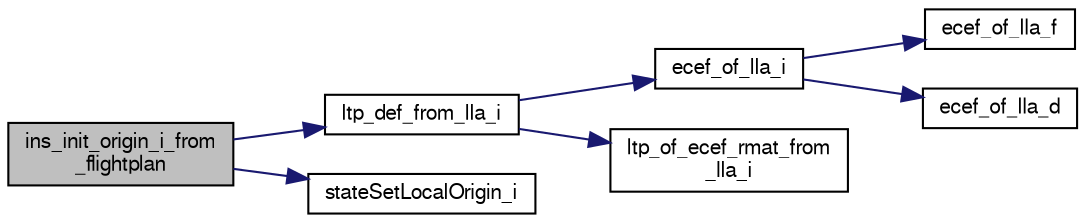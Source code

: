 digraph "ins_init_origin_i_from_flightplan"
{
  edge [fontname="FreeSans",fontsize="10",labelfontname="FreeSans",labelfontsize="10"];
  node [fontname="FreeSans",fontsize="10",shape=record];
  rankdir="LR";
  Node1 [label="ins_init_origin_i_from\l_flightplan",height=0.2,width=0.4,color="black", fillcolor="grey75", style="filled", fontcolor="black"];
  Node1 -> Node2 [color="midnightblue",fontsize="10",style="solid",fontname="FreeSans"];
  Node2 [label="ltp_def_from_lla_i",height=0.2,width=0.4,color="black", fillcolor="white", style="filled",URL="$group__math__geodetic__int.html#gaf0b761a4e44c92481ac96b623c34ef70"];
  Node2 -> Node3 [color="midnightblue",fontsize="10",style="solid",fontname="FreeSans"];
  Node3 [label="ecef_of_lla_i",height=0.2,width=0.4,color="black", fillcolor="white", style="filled",URL="$group__math__geodetic__int.html#ga386f7bf340618bf1454ca2a3b5086100",tooltip="Convert a LLA to ECEF. "];
  Node3 -> Node4 [color="midnightblue",fontsize="10",style="solid",fontname="FreeSans"];
  Node4 [label="ecef_of_lla_f",height=0.2,width=0.4,color="black", fillcolor="white", style="filled",URL="$pprz__geodetic__float_8c.html#a65bc5ba8b61d014ca659035759cc001c"];
  Node3 -> Node5 [color="midnightblue",fontsize="10",style="solid",fontname="FreeSans"];
  Node5 [label="ecef_of_lla_d",height=0.2,width=0.4,color="black", fillcolor="white", style="filled",URL="$group__math__geodetic__double.html#gae6608c48696daebf3382f08e655028d9"];
  Node2 -> Node6 [color="midnightblue",fontsize="10",style="solid",fontname="FreeSans"];
  Node6 [label="ltp_of_ecef_rmat_from\l_lla_i",height=0.2,width=0.4,color="black", fillcolor="white", style="filled",URL="$group__math__geodetic__int.html#ga6b7ff6661d7385053cc297340d6a5cc9"];
  Node1 -> Node7 [color="midnightblue",fontsize="10",style="solid",fontname="FreeSans"];
  Node7 [label="stateSetLocalOrigin_i",height=0.2,width=0.4,color="black", fillcolor="white", style="filled",URL="$group__state__position.html#gacc086fcd500269371c8c6eabbf3d557e",tooltip="Set the local (flat earth) coordinate frame origin (int). "];
}
